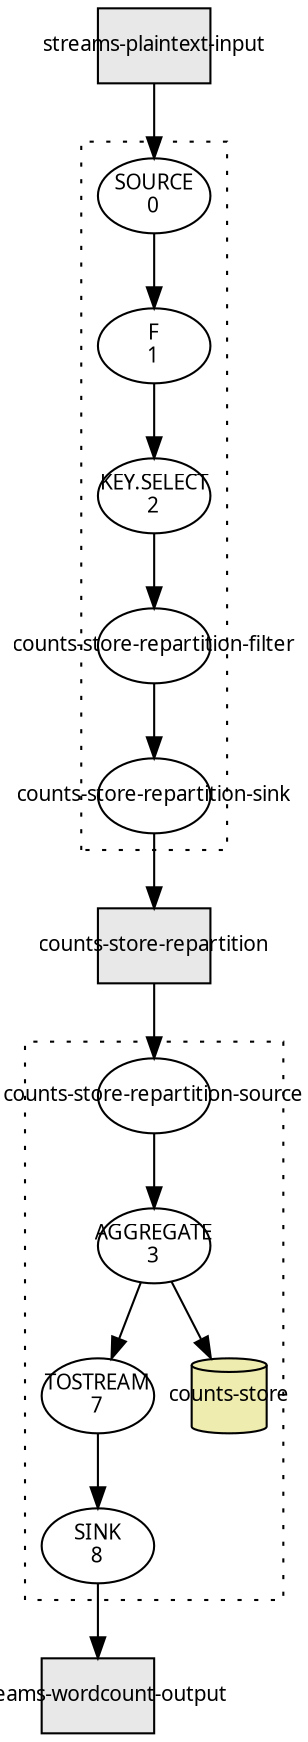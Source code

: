 digraph g_word_count {
  pack="true"
  packmode="clust"
  graph [fontname = "sans-serif", fontsize=10];
  node [fontname = "sans-serif", fontsize=10];
  edge [fontname = "sans-serif", fontsize=10];
  counts_store_repartition [shape=box, fixedsize=true, label="counts-store-repartition", xlabel="", style=filled, fillcolor="#e8e8e8"];
  streams_plaintext_input [shape=box, fixedsize=true, label="streams-plaintext-input", xlabel="", style=filled, fillcolor="#e8e8e8"];
  streams_wordcount_output [shape=box, fixedsize=true, label="streams-wordcount-output", xlabel="", style=filled, fillcolor="#e8e8e8"];
  KSTREAM_SINK_0000000008 -> streams_wordcount_output;
  counts_store_repartition -> counts_store_repartition_source;
  counts_store_repartition_sink -> counts_store_repartition;
  streams_plaintext_input -> KSTREAM_SOURCE_0000000000;
  subgraph cluster_0 {
    style=dotted;
    KSTREAM_FLATMAPVALUES_0000000001 -> KSTREAM_KEY_SELECT_0000000002;
    KSTREAM_KEY_SELECT_0000000002 -> counts_store_repartition_filter;
    KSTREAM_SOURCE_0000000000 -> KSTREAM_FLATMAPVALUES_0000000001;
    counts_store_repartition_filter -> counts_store_repartition_sink;
    KSTREAM_SOURCE_0000000000 [shape=ellipse, fixedsize=true, label="SOURCE\n0", xlabel=""];
    KSTREAM_FLATMAPVALUES_0000000001 [shape=ellipse, fixedsize=true, label="F\n1", xlabel=""];
    KSTREAM_KEY_SELECT_0000000002 [shape=ellipse, fixedsize=true, label="KEY.SELECT\n2", xlabel=""];
    counts_store_repartition_filter [shape=ellipse, fixedsize=true, label="counts-store-repartition-filter", xlabel=""];
    counts_store_repartition_sink [shape=ellipse, fixedsize=true, label="counts-store-repartition-sink", xlabel=""];
  }
  subgraph cluster_1 {
    style=dotted;
    KSTREAM_AGGREGATE_0000000003 -> KTABLE_TOSTREAM_0000000007;
    KTABLE_TOSTREAM_0000000007 -> KSTREAM_SINK_0000000008;
    counts_store_repartition_source -> KSTREAM_AGGREGATE_0000000003;
    counts_store_repartition_source [shape=ellipse, fixedsize=true, label="counts-store-repartition-source", xlabel=""];
    KSTREAM_AGGREGATE_0000000003 [shape=ellipse, fixedsize=true, label="AGGREGATE\n3", xlabel=""];
    KTABLE_TOSTREAM_0000000007 [shape=ellipse, fixedsize=true, label="TOSTREAM\n7", xlabel=""];
    KSTREAM_SINK_0000000008 [shape=ellipse, fixedsize=true, label="SINK\n8", xlabel=""];
    counts_store [shape=cylinder, fixedsize=true, width=0.5, label="counts-store", xlabel="", style=filled, fillcolor="#eeecae"];
    KSTREAM_AGGREGATE_0000000003 -> counts_store;
  }
}